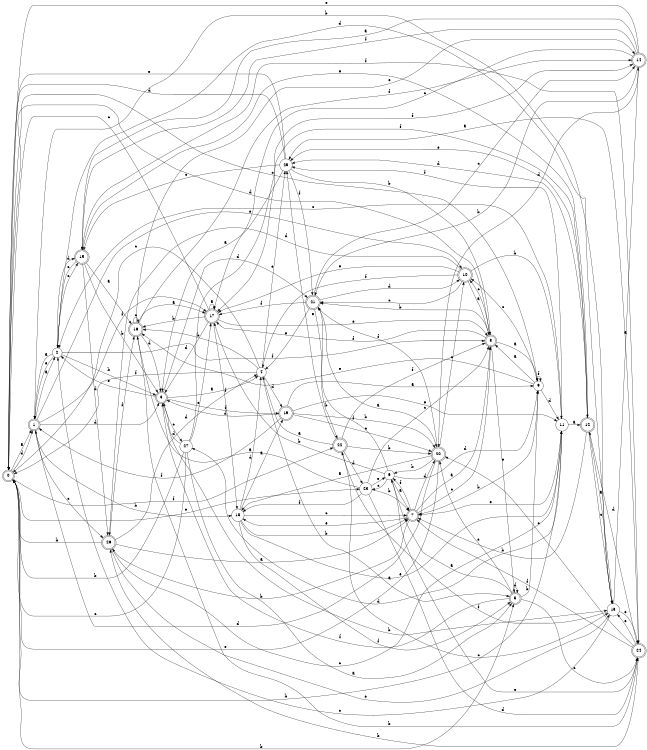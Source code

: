 digraph n23_2 {
__start0 [label="" shape="none"];

rankdir=LR;
size="8,5";

s0 [style="rounded,filled", color="black", fillcolor="white" shape="doublecircle", label="0"];
s1 [style="rounded,filled", color="black", fillcolor="white" shape="doublecircle", label="1"];
s2 [style="filled", color="black", fillcolor="white" shape="circle", label="2"];
s3 [style="rounded,filled", color="black", fillcolor="white" shape="doublecircle", label="3"];
s4 [style="filled", color="black", fillcolor="white" shape="circle", label="4"];
s5 [style="rounded,filled", color="black", fillcolor="white" shape="doublecircle", label="5"];
s6 [style="filled", color="black", fillcolor="white" shape="circle", label="6"];
s7 [style="rounded,filled", color="black", fillcolor="white" shape="doublecircle", label="7"];
s8 [style="rounded,filled", color="black", fillcolor="white" shape="doublecircle", label="8"];
s9 [style="filled", color="black", fillcolor="white" shape="circle", label="9"];
s10 [style="rounded,filled", color="black", fillcolor="white" shape="doublecircle", label="10"];
s11 [style="filled", color="black", fillcolor="white" shape="circle", label="11"];
s12 [style="rounded,filled", color="black", fillcolor="white" shape="doublecircle", label="12"];
s13 [style="filled", color="black", fillcolor="white" shape="circle", label="13"];
s14 [style="rounded,filled", color="black", fillcolor="white" shape="doublecircle", label="14"];
s15 [style="rounded,filled", color="black", fillcolor="white" shape="doublecircle", label="15"];
s16 [style="rounded,filled", color="black", fillcolor="white" shape="doublecircle", label="16"];
s17 [style="rounded,filled", color="black", fillcolor="white" shape="doublecircle", label="17"];
s18 [style="filled", color="black", fillcolor="white" shape="circle", label="18"];
s19 [style="rounded,filled", color="black", fillcolor="white" shape="doublecircle", label="19"];
s20 [style="rounded,filled", color="black", fillcolor="white" shape="doublecircle", label="20"];
s21 [style="rounded,filled", color="black", fillcolor="white" shape="doublecircle", label="21"];
s22 [style="rounded,filled", color="black", fillcolor="white" shape="doublecircle", label="22"];
s23 [style="filled", color="black", fillcolor="white" shape="circle", label="23"];
s24 [style="rounded,filled", color="black", fillcolor="white" shape="doublecircle", label="24"];
s25 [style="filled", color="black", fillcolor="white" shape="circle", label="25"];
s26 [style="rounded,filled", color="black", fillcolor="white" shape="doublecircle", label="26"];
s27 [style="filled", color="black", fillcolor="white" shape="circle", label="27"];
s0 -> s1 [label="a"];
s0 -> s5 [label="b"];
s0 -> s9 [label="c"];
s0 -> s1 [label="d"];
s0 -> s23 [label="e"];
s0 -> s22 [label="f"];
s1 -> s2 [label="a"];
s1 -> s18 [label="b"];
s1 -> s26 [label="c"];
s1 -> s3 [label="d"];
s1 -> s10 [label="e"];
s1 -> s17 [label="f"];
s2 -> s1 [label="a"];
s2 -> s3 [label="b"];
s2 -> s15 [label="c"];
s2 -> s15 [label="d"];
s2 -> s1 [label="e"];
s2 -> s8 [label="f"];
s3 -> s4 [label="a"];
s3 -> s13 [label="b"];
s3 -> s27 [label="c"];
s3 -> s21 [label="d"];
s3 -> s2 [label="e"];
s3 -> s19 [label="f"];
s4 -> s5 [label="a"];
s4 -> s16 [label="b"];
s4 -> s0 [label="c"];
s4 -> s19 [label="d"];
s4 -> s25 [label="e"];
s4 -> s0 [label="f"];
s5 -> s6 [label="a"];
s5 -> s9 [label="b"];
s5 -> s24 [label="c"];
s5 -> s5 [label="d"];
s5 -> s20 [label="e"];
s5 -> s3 [label="f"];
s6 -> s7 [label="a"];
s6 -> s17 [label="b"];
s6 -> s23 [label="c"];
s6 -> s9 [label="d"];
s6 -> s24 [label="e"];
s6 -> s21 [label="f"];
s7 -> s8 [label="a"];
s7 -> s26 [label="b"];
s7 -> s8 [label="c"];
s7 -> s20 [label="d"];
s7 -> s18 [label="e"];
s7 -> s6 [label="f"];
s8 -> s9 [label="a"];
s8 -> s21 [label="b"];
s8 -> s10 [label="c"];
s8 -> s0 [label="d"];
s8 -> s5 [label="e"];
s8 -> s17 [label="f"];
s9 -> s8 [label="a"];
s9 -> s7 [label="b"];
s9 -> s10 [label="c"];
s9 -> s11 [label="d"];
s9 -> s16 [label="e"];
s9 -> s9 [label="f"];
s10 -> s8 [label="a"];
s10 -> s11 [label="b"];
s10 -> s21 [label="c"];
s10 -> s26 [label="d"];
s10 -> s17 [label="e"];
s10 -> s4 [label="f"];
s11 -> s12 [label="a"];
s11 -> s0 [label="b"];
s11 -> s2 [label="c"];
s11 -> s27 [label="d"];
s11 -> s7 [label="e"];
s11 -> s25 [label="f"];
s12 -> s13 [label="a"];
s12 -> s7 [label="b"];
s12 -> s13 [label="c"];
s12 -> s25 [label="d"];
s12 -> s25 [label="e"];
s12 -> s17 [label="f"];
s13 -> s14 [label="a"];
s13 -> s1 [label="b"];
s13 -> s2 [label="c"];
s13 -> s2 [label="d"];
s13 -> s24 [label="e"];
s13 -> s22 [label="f"];
s14 -> s15 [label="a"];
s14 -> s21 [label="b"];
s14 -> s17 [label="c"];
s14 -> s20 [label="d"];
s14 -> s0 [label="e"];
s14 -> s15 [label="f"];
s15 -> s16 [label="a"];
s15 -> s3 [label="b"];
s15 -> s2 [label="c"];
s15 -> s26 [label="d"];
s15 -> s12 [label="e"];
s15 -> s24 [label="f"];
s16 -> s17 [label="a"];
s16 -> s24 [label="b"];
s16 -> s16 [label="c"];
s16 -> s3 [label="d"];
s16 -> s14 [label="e"];
s16 -> s14 [label="f"];
s17 -> s17 [label="a"];
s17 -> s16 [label="b"];
s17 -> s0 [label="c"];
s17 -> s3 [label="d"];
s17 -> s8 [label="e"];
s17 -> s18 [label="f"];
s18 -> s19 [label="a"];
s18 -> s7 [label="b"];
s18 -> s7 [label="c"];
s18 -> s4 [label="d"];
s18 -> s11 [label="e"];
s18 -> s5 [label="f"];
s19 -> s9 [label="a"];
s19 -> s20 [label="b"];
s19 -> s20 [label="c"];
s19 -> s3 [label="d"];
s19 -> s11 [label="e"];
s19 -> s1 [label="f"];
s20 -> s18 [label="a"];
s20 -> s6 [label="b"];
s20 -> s10 [label="c"];
s20 -> s1 [label="d"];
s20 -> s0 [label="e"];
s20 -> s21 [label="f"];
s21 -> s20 [label="a"];
s21 -> s22 [label="b"];
s21 -> s14 [label="c"];
s21 -> s10 [label="d"];
s21 -> s4 [label="e"];
s21 -> s17 [label="f"];
s22 -> s4 [label="a"];
s22 -> s20 [label="b"];
s22 -> s13 [label="c"];
s22 -> s23 [label="d"];
s22 -> s25 [label="e"];
s22 -> s8 [label="f"];
s23 -> s16 [label="a"];
s23 -> s7 [label="b"];
s23 -> s8 [label="c"];
s23 -> s24 [label="d"];
s23 -> s6 [label="e"];
s23 -> s18 [label="f"];
s24 -> s25 [label="a"];
s24 -> s26 [label="b"];
s24 -> s20 [label="c"];
s24 -> s12 [label="d"];
s24 -> s13 [label="e"];
s24 -> s7 [label="f"];
s25 -> s3 [label="a"];
s25 -> s8 [label="b"];
s25 -> s15 [label="c"];
s25 -> s0 [label="d"];
s25 -> s0 [label="e"];
s25 -> s21 [label="f"];
s26 -> s7 [label="a"];
s26 -> s0 [label="b"];
s26 -> s11 [label="c"];
s26 -> s4 [label="d"];
s26 -> s13 [label="e"];
s26 -> s16 [label="f"];
s27 -> s5 [label="a"];
s27 -> s0 [label="b"];
s27 -> s0 [label="c"];
s27 -> s3 [label="d"];
s27 -> s17 [label="e"];
s27 -> s14 [label="f"];

}